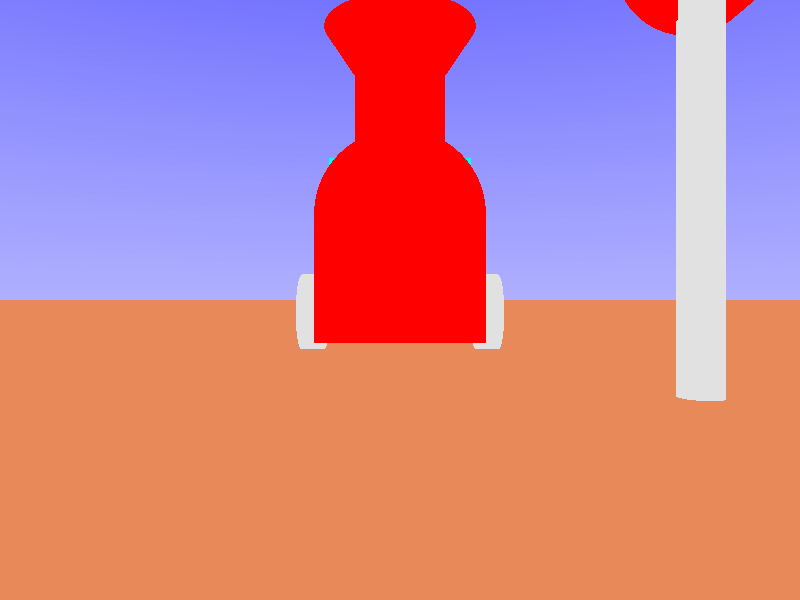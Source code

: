 #include "colors.inc"

//background { color Gray }
          
camera{
    location <5, 0, 0>
    look_at <0, 0, 0>
}

light_source { <0, 10, -5> color White }   

// skysphere function taken from POV-Ray documentation http://www-f9.ijs.si/~matevz/docs/PovRay/pov99.htm
sky_sphere {

    pigment {

      gradient y

      color_map {

        [0 color White]

        [1 color Blue]

      }

      scale 1.75

      translate -1

    }

}

// plane for the train to drive on - taken from the notes - slightly modified
plane {
    <0, 1, 0>, -0.325
    pigment{color rgb<0.8,0.25,0.1>} 

}

#declare train=union { 
    // box for the base of the train - rectangular
    box{ <-1.5,-0.25,-0.5>, <1.5,0.5,0.5> pigment { Red } }
    // box for the conductors cabin
    box { <-1.5,0,-0.5>, <-0.5,1.25,0.5> pigment { Red } }
    
    // roof box for the conductors cabin
    box { <-1.65,1.25,-0.65>, <-0.5,1.3,0.65> pigment { Cyan } }
    
    // cylinder for the engine
    // cylinders vectors are where it starts and where it ends, followed by it's radius, then pigment
    cylinder { <-0.5,0.5,0>, <1.5,0.5,0>, 0.5 pigment { Red } }
    
    // cylinder for spout
    cylinder { <1,0,0>, <1,1.5,0>, 0.3 pigment {Red} }
    
    // cone to finish it off
    cone { <1,1.5,0>, .3, <1,1.8,0>, 0.5 pigment { Red } }   
    
    // wheels... because every train needs wheels - use flat cylinders 
    // **** LEFT SIDE ****
    // front left
    cylinder { <1,-0.08,0.5>, <1, -0.08, 0.65>,0.25 pigment { Gray } }
    // middle left
    cylinder { <0.2,-0.08,0.5>, <0.2, -0.08, 0.65>,0.25 pigment { Gray } }
    // back left 
    cylinder { <-0.65,-0.08,0.5>, <-0.65, -0.08, 0.65>,0.25 pigment { Gray } }
    
    // **** REIGHT SIDE ****
    // front right                     
    cylinder { <1,-0.08,-0.5>, <1, -0.08, -0.65>,0.25 pigment { Gray } }
    // middle right
    cylinder { <0.2,-0.08,-0.5>, <0.2, -0.08, -0.65>,0.25 pigment { Gray } }
    // back right         
    cylinder { <-0.65,-0.08,-0.5>, <-0.65, -0.08, -0.65>,0.25 pigment { Gray } }
  
}  

#declare stopsign=union {
    // cylinder base for the poll  
    cylinder { <3,0,-2>, <3,1.5,-2>, 0.075 pigment {Gray} }
    // cylinder for the sign itself  
    cylinder { <3,1.5,-2.1>, <3,1.5,-2>, 0.25 pigment {Red}}

}

object{train}
object{stopsign rotate <0,90,0> translate <5,-0.325,4>}
